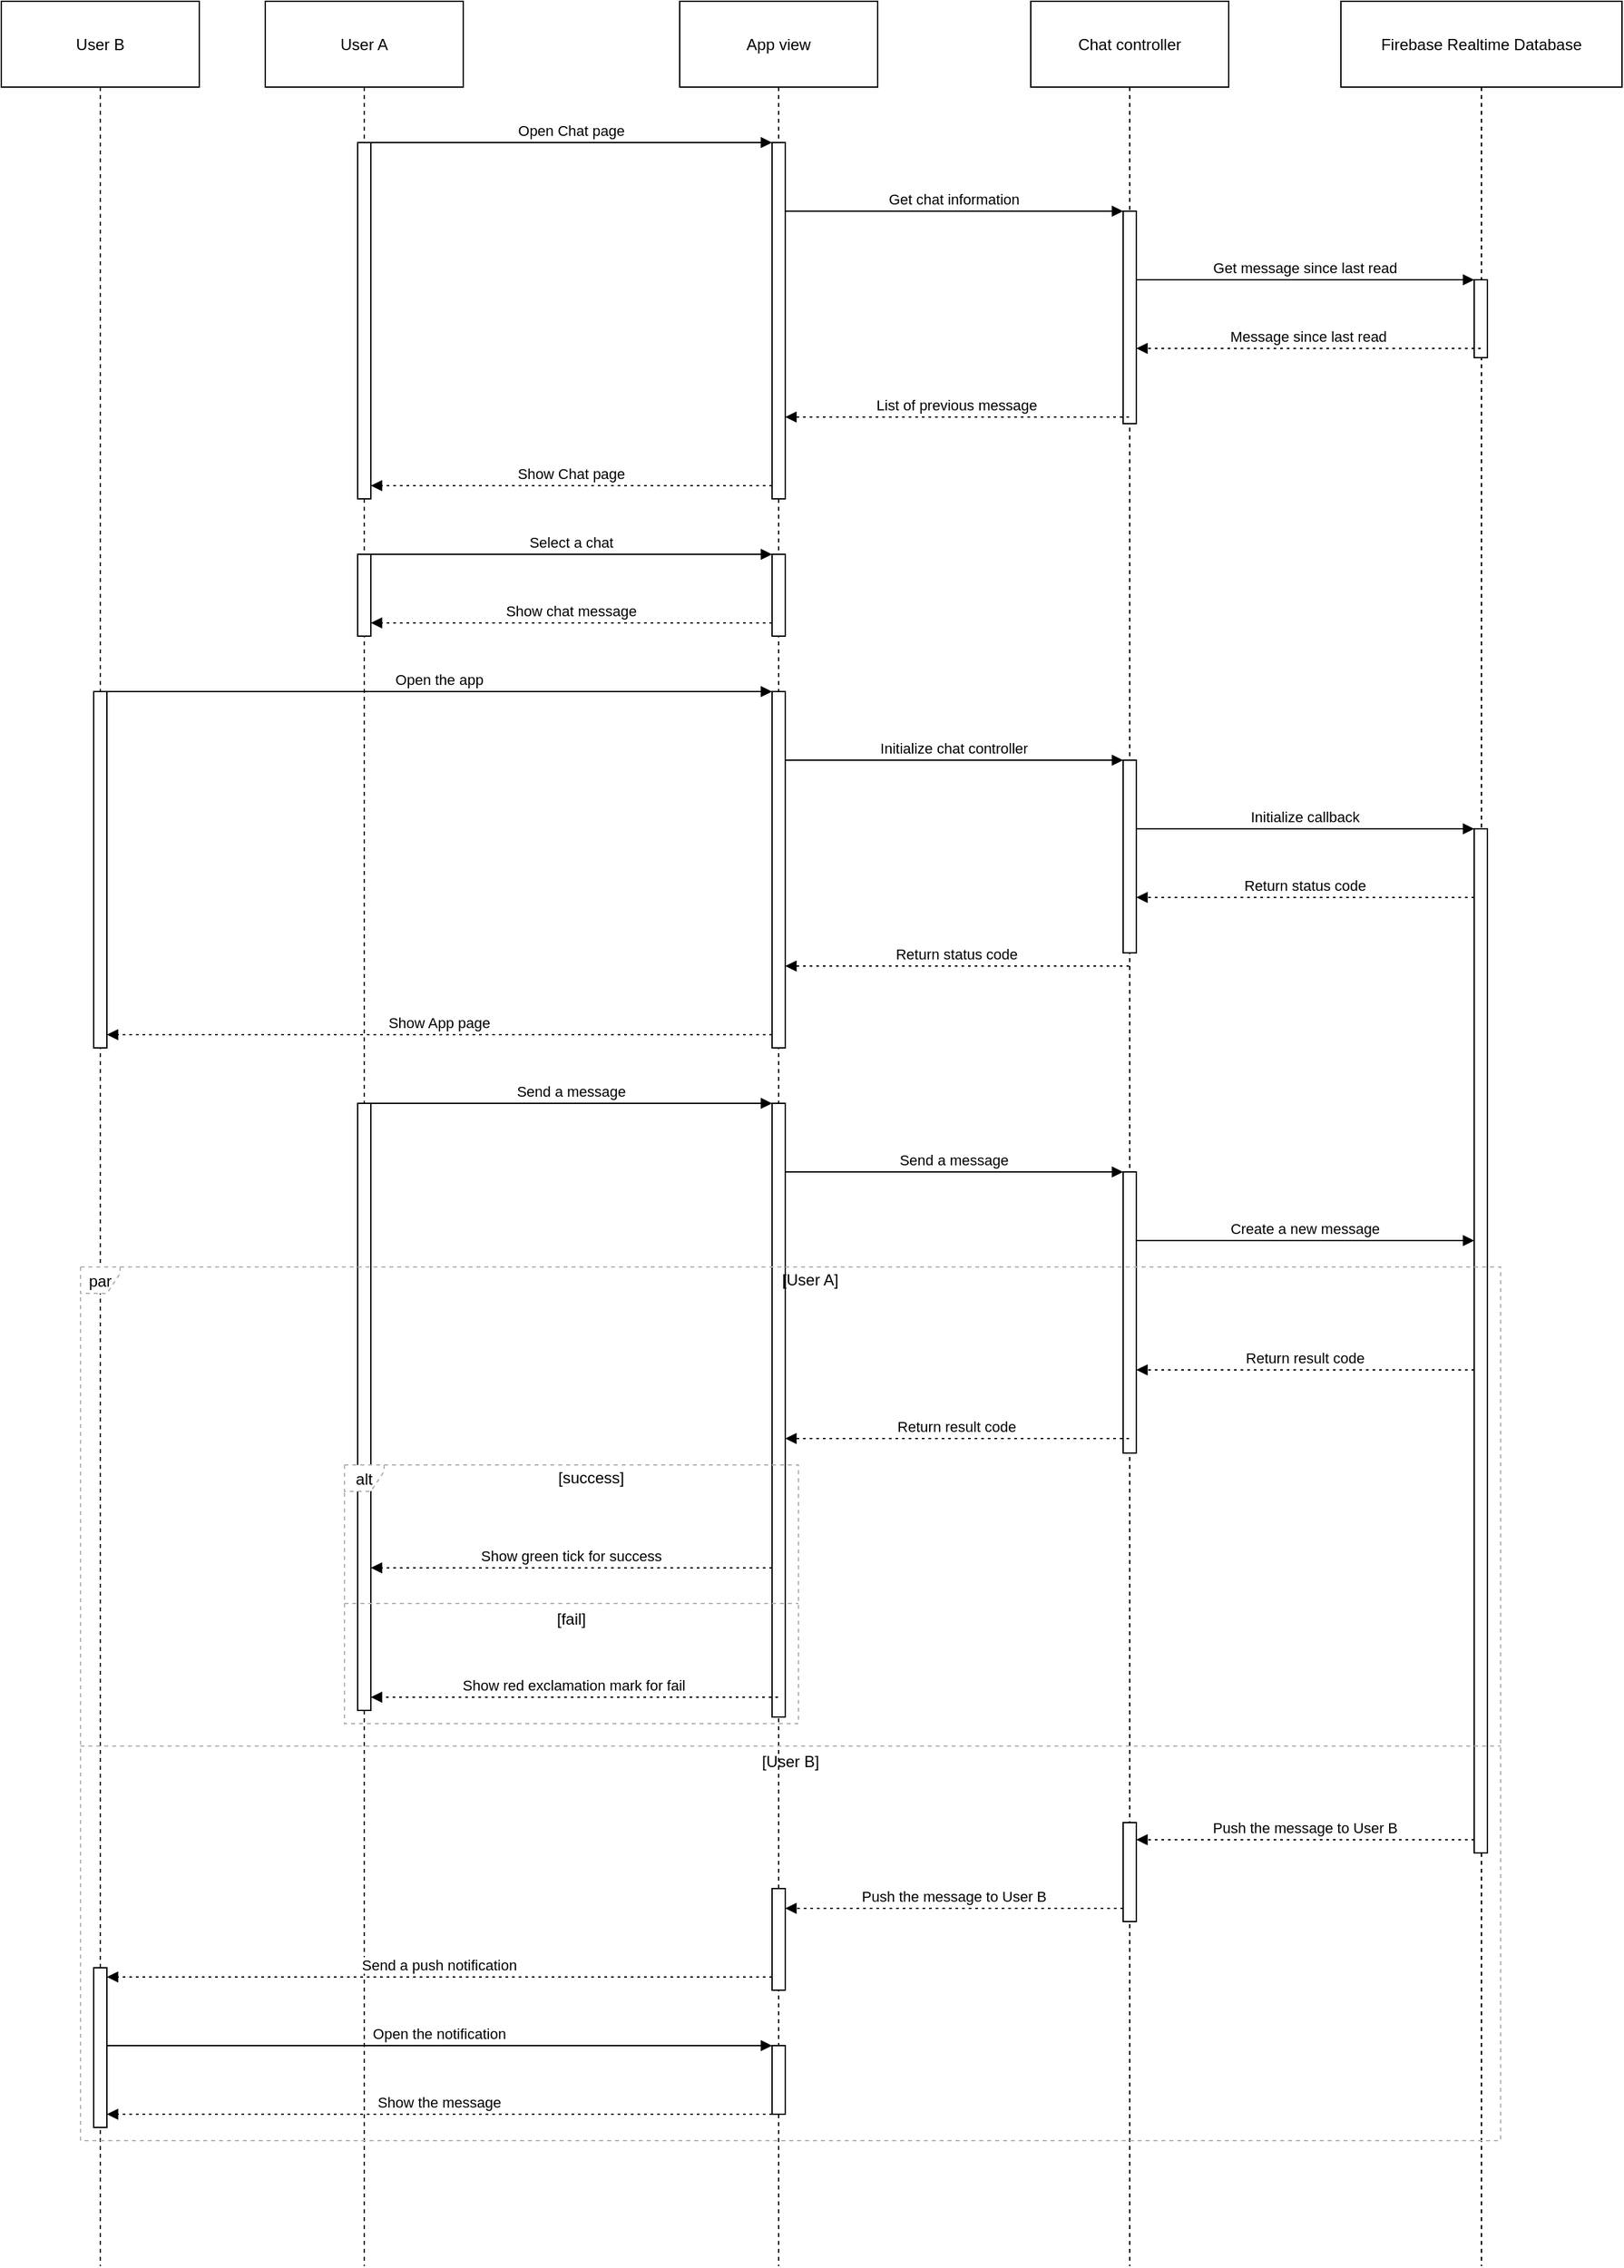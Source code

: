 <mxfile version="28.1.0">
  <diagram name="Page-1" id="2YBvvXClWsGukQMizWep">
    <mxGraphModel dx="2066" dy="1111" grid="1" gridSize="10" guides="1" tooltips="1" connect="1" arrows="1" fold="1" page="1" pageScale="1" pageWidth="1169" pageHeight="1654" math="0" shadow="0">
      <root>
        <mxCell id="0" />
        <mxCell id="1" parent="0" />
        <mxCell id="vmTITbc66Wykd20N-qv6-163" value="User B" style="shape=umlLifeline;perimeter=lifelinePerimeter;whiteSpace=wrap;container=1;dropTarget=0;collapsible=0;recursiveResize=0;outlineConnect=0;portConstraint=eastwest;newEdgeStyle={&quot;edgeStyle&quot;:&quot;elbowEdgeStyle&quot;,&quot;elbow&quot;:&quot;vertical&quot;,&quot;curved&quot;:0,&quot;rounded&quot;:0};size=65;" parent="1" vertex="1">
          <mxGeometry x="20" y="20" width="150" height="1716" as="geometry" />
        </mxCell>
        <mxCell id="vmTITbc66Wykd20N-qv6-164" value="" style="points=[];perimeter=orthogonalPerimeter;outlineConnect=0;targetShapes=umlLifeline;portConstraint=eastwest;newEdgeStyle={&quot;edgeStyle&quot;:&quot;elbowEdgeStyle&quot;,&quot;elbow&quot;:&quot;vertical&quot;,&quot;curved&quot;:0,&quot;rounded&quot;:0}" parent="vmTITbc66Wykd20N-qv6-163" vertex="1">
          <mxGeometry x="70" y="523" width="10" height="270" as="geometry" />
        </mxCell>
        <mxCell id="vmTITbc66Wykd20N-qv6-165" value="" style="points=[];perimeter=orthogonalPerimeter;outlineConnect=0;targetShapes=umlLifeline;portConstraint=eastwest;newEdgeStyle={&quot;edgeStyle&quot;:&quot;elbowEdgeStyle&quot;,&quot;elbow&quot;:&quot;vertical&quot;,&quot;curved&quot;:0,&quot;rounded&quot;:0}" parent="vmTITbc66Wykd20N-qv6-163" vertex="1">
          <mxGeometry x="70" y="1490" width="10" height="121" as="geometry" />
        </mxCell>
        <mxCell id="vmTITbc66Wykd20N-qv6-166" value="User A" style="shape=umlLifeline;perimeter=lifelinePerimeter;whiteSpace=wrap;container=1;dropTarget=0;collapsible=0;recursiveResize=0;outlineConnect=0;portConstraint=eastwest;newEdgeStyle={&quot;edgeStyle&quot;:&quot;elbowEdgeStyle&quot;,&quot;elbow&quot;:&quot;vertical&quot;,&quot;curved&quot;:0,&quot;rounded&quot;:0};size=65;" parent="1" vertex="1">
          <mxGeometry x="220" y="20" width="150" height="1716" as="geometry" />
        </mxCell>
        <mxCell id="vmTITbc66Wykd20N-qv6-167" value="" style="points=[];perimeter=orthogonalPerimeter;outlineConnect=0;targetShapes=umlLifeline;portConstraint=eastwest;newEdgeStyle={&quot;edgeStyle&quot;:&quot;elbowEdgeStyle&quot;,&quot;elbow&quot;:&quot;vertical&quot;,&quot;curved&quot;:0,&quot;rounded&quot;:0}" parent="vmTITbc66Wykd20N-qv6-166" vertex="1">
          <mxGeometry x="70" y="107" width="10" height="270" as="geometry" />
        </mxCell>
        <mxCell id="vmTITbc66Wykd20N-qv6-168" value="" style="points=[];perimeter=orthogonalPerimeter;outlineConnect=0;targetShapes=umlLifeline;portConstraint=eastwest;newEdgeStyle={&quot;edgeStyle&quot;:&quot;elbowEdgeStyle&quot;,&quot;elbow&quot;:&quot;vertical&quot;,&quot;curved&quot;:0,&quot;rounded&quot;:0}" parent="vmTITbc66Wykd20N-qv6-166" vertex="1">
          <mxGeometry x="70" y="419" width="10" height="62" as="geometry" />
        </mxCell>
        <mxCell id="vmTITbc66Wykd20N-qv6-169" value="" style="points=[];perimeter=orthogonalPerimeter;outlineConnect=0;targetShapes=umlLifeline;portConstraint=eastwest;newEdgeStyle={&quot;edgeStyle&quot;:&quot;elbowEdgeStyle&quot;,&quot;elbow&quot;:&quot;vertical&quot;,&quot;curved&quot;:0,&quot;rounded&quot;:0}" parent="vmTITbc66Wykd20N-qv6-166" vertex="1">
          <mxGeometry x="70" y="835" width="10" height="460" as="geometry" />
        </mxCell>
        <mxCell id="vmTITbc66Wykd20N-qv6-170" value="App view" style="shape=umlLifeline;perimeter=lifelinePerimeter;whiteSpace=wrap;container=1;dropTarget=0;collapsible=0;recursiveResize=0;outlineConnect=0;portConstraint=eastwest;newEdgeStyle={&quot;edgeStyle&quot;:&quot;elbowEdgeStyle&quot;,&quot;elbow&quot;:&quot;vertical&quot;,&quot;curved&quot;:0,&quot;rounded&quot;:0};size=65;" parent="1" vertex="1">
          <mxGeometry x="534" y="20" width="150" height="1716" as="geometry" />
        </mxCell>
        <mxCell id="vmTITbc66Wykd20N-qv6-171" value="" style="points=[];perimeter=orthogonalPerimeter;outlineConnect=0;targetShapes=umlLifeline;portConstraint=eastwest;newEdgeStyle={&quot;edgeStyle&quot;:&quot;elbowEdgeStyle&quot;,&quot;elbow&quot;:&quot;vertical&quot;,&quot;curved&quot;:0,&quot;rounded&quot;:0}" parent="vmTITbc66Wykd20N-qv6-170" vertex="1">
          <mxGeometry x="70" y="107" width="10" height="270" as="geometry" />
        </mxCell>
        <mxCell id="vmTITbc66Wykd20N-qv6-172" value="" style="points=[];perimeter=orthogonalPerimeter;outlineConnect=0;targetShapes=umlLifeline;portConstraint=eastwest;newEdgeStyle={&quot;edgeStyle&quot;:&quot;elbowEdgeStyle&quot;,&quot;elbow&quot;:&quot;vertical&quot;,&quot;curved&quot;:0,&quot;rounded&quot;:0}" parent="vmTITbc66Wykd20N-qv6-170" vertex="1">
          <mxGeometry x="70" y="419" width="10" height="62" as="geometry" />
        </mxCell>
        <mxCell id="vmTITbc66Wykd20N-qv6-173" value="" style="points=[];perimeter=orthogonalPerimeter;outlineConnect=0;targetShapes=umlLifeline;portConstraint=eastwest;newEdgeStyle={&quot;edgeStyle&quot;:&quot;elbowEdgeStyle&quot;,&quot;elbow&quot;:&quot;vertical&quot;,&quot;curved&quot;:0,&quot;rounded&quot;:0}" parent="vmTITbc66Wykd20N-qv6-170" vertex="1">
          <mxGeometry x="70" y="523" width="10" height="270" as="geometry" />
        </mxCell>
        <mxCell id="vmTITbc66Wykd20N-qv6-174" value="" style="points=[];perimeter=orthogonalPerimeter;outlineConnect=0;targetShapes=umlLifeline;portConstraint=eastwest;newEdgeStyle={&quot;edgeStyle&quot;:&quot;elbowEdgeStyle&quot;,&quot;elbow&quot;:&quot;vertical&quot;,&quot;curved&quot;:0,&quot;rounded&quot;:0}" parent="vmTITbc66Wykd20N-qv6-170" vertex="1">
          <mxGeometry x="70" y="835" width="10" height="465" as="geometry" />
        </mxCell>
        <mxCell id="vmTITbc66Wykd20N-qv6-175" value="" style="points=[];perimeter=orthogonalPerimeter;outlineConnect=0;targetShapes=umlLifeline;portConstraint=eastwest;newEdgeStyle={&quot;edgeStyle&quot;:&quot;elbowEdgeStyle&quot;,&quot;elbow&quot;:&quot;vertical&quot;,&quot;curved&quot;:0,&quot;rounded&quot;:0}" parent="vmTITbc66Wykd20N-qv6-170" vertex="1">
          <mxGeometry x="70" y="1430" width="10" height="77" as="geometry" />
        </mxCell>
        <mxCell id="vmTITbc66Wykd20N-qv6-176" value="" style="points=[];perimeter=orthogonalPerimeter;outlineConnect=0;targetShapes=umlLifeline;portConstraint=eastwest;newEdgeStyle={&quot;edgeStyle&quot;:&quot;elbowEdgeStyle&quot;,&quot;elbow&quot;:&quot;vertical&quot;,&quot;curved&quot;:0,&quot;rounded&quot;:0}" parent="vmTITbc66Wykd20N-qv6-170" vertex="1">
          <mxGeometry x="70" y="1549" width="10" height="52" as="geometry" />
        </mxCell>
        <mxCell id="vmTITbc66Wykd20N-qv6-177" value="Chat controller" style="shape=umlLifeline;perimeter=lifelinePerimeter;whiteSpace=wrap;container=1;dropTarget=0;collapsible=0;recursiveResize=0;outlineConnect=0;portConstraint=eastwest;newEdgeStyle={&quot;edgeStyle&quot;:&quot;elbowEdgeStyle&quot;,&quot;elbow&quot;:&quot;vertical&quot;,&quot;curved&quot;:0,&quot;rounded&quot;:0};size=65;" parent="1" vertex="1">
          <mxGeometry x="800" y="20" width="150" height="1716" as="geometry" />
        </mxCell>
        <mxCell id="vmTITbc66Wykd20N-qv6-178" value="" style="points=[];perimeter=orthogonalPerimeter;outlineConnect=0;targetShapes=umlLifeline;portConstraint=eastwest;newEdgeStyle={&quot;edgeStyle&quot;:&quot;elbowEdgeStyle&quot;,&quot;elbow&quot;:&quot;vertical&quot;,&quot;curved&quot;:0,&quot;rounded&quot;:0}" parent="vmTITbc66Wykd20N-qv6-177" vertex="1">
          <mxGeometry x="70" y="159" width="10" height="161" as="geometry" />
        </mxCell>
        <mxCell id="vmTITbc66Wykd20N-qv6-179" value="" style="points=[];perimeter=orthogonalPerimeter;outlineConnect=0;targetShapes=umlLifeline;portConstraint=eastwest;newEdgeStyle={&quot;edgeStyle&quot;:&quot;elbowEdgeStyle&quot;,&quot;elbow&quot;:&quot;vertical&quot;,&quot;curved&quot;:0,&quot;rounded&quot;:0}" parent="vmTITbc66Wykd20N-qv6-177" vertex="1">
          <mxGeometry x="70" y="575" width="10" height="146" as="geometry" />
        </mxCell>
        <mxCell id="vmTITbc66Wykd20N-qv6-180" value="" style="points=[];perimeter=orthogonalPerimeter;outlineConnect=0;targetShapes=umlLifeline;portConstraint=eastwest;newEdgeStyle={&quot;edgeStyle&quot;:&quot;elbowEdgeStyle&quot;,&quot;elbow&quot;:&quot;vertical&quot;,&quot;curved&quot;:0,&quot;rounded&quot;:0}" parent="vmTITbc66Wykd20N-qv6-177" vertex="1">
          <mxGeometry x="70" y="887" width="10" height="213" as="geometry" />
        </mxCell>
        <mxCell id="vmTITbc66Wykd20N-qv6-181" value="" style="points=[];perimeter=orthogonalPerimeter;outlineConnect=0;targetShapes=umlLifeline;portConstraint=eastwest;newEdgeStyle={&quot;edgeStyle&quot;:&quot;elbowEdgeStyle&quot;,&quot;elbow&quot;:&quot;vertical&quot;,&quot;curved&quot;:0,&quot;rounded&quot;:0}" parent="vmTITbc66Wykd20N-qv6-177" vertex="1">
          <mxGeometry x="70" y="1380" width="10" height="75" as="geometry" />
        </mxCell>
        <mxCell id="vmTITbc66Wykd20N-qv6-182" value="Firebase Realtime Database" style="shape=umlLifeline;perimeter=lifelinePerimeter;whiteSpace=wrap;container=1;dropTarget=0;collapsible=0;recursiveResize=0;outlineConnect=0;portConstraint=eastwest;newEdgeStyle={&quot;edgeStyle&quot;:&quot;elbowEdgeStyle&quot;,&quot;elbow&quot;:&quot;vertical&quot;,&quot;curved&quot;:0,&quot;rounded&quot;:0};size=65;" parent="1" vertex="1">
          <mxGeometry x="1035" y="20" width="213" height="1716" as="geometry" />
        </mxCell>
        <mxCell id="vmTITbc66Wykd20N-qv6-183" value="" style="points=[];perimeter=orthogonalPerimeter;outlineConnect=0;targetShapes=umlLifeline;portConstraint=eastwest;newEdgeStyle={&quot;edgeStyle&quot;:&quot;elbowEdgeStyle&quot;,&quot;elbow&quot;:&quot;vertical&quot;,&quot;curved&quot;:0,&quot;rounded&quot;:0}" parent="vmTITbc66Wykd20N-qv6-182" vertex="1">
          <mxGeometry x="101" y="211" width="10" height="59" as="geometry" />
        </mxCell>
        <mxCell id="vmTITbc66Wykd20N-qv6-184" value="" style="points=[];perimeter=orthogonalPerimeter;outlineConnect=0;targetShapes=umlLifeline;portConstraint=eastwest;newEdgeStyle={&quot;edgeStyle&quot;:&quot;elbowEdgeStyle&quot;,&quot;elbow&quot;:&quot;vertical&quot;,&quot;curved&quot;:0,&quot;rounded&quot;:0}" parent="vmTITbc66Wykd20N-qv6-182" vertex="1">
          <mxGeometry x="101" y="627" width="10" height="776" as="geometry" />
        </mxCell>
        <mxCell id="vmTITbc66Wykd20N-qv6-185" value="alt" style="shape=umlFrame;dashed=1;pointerEvents=0;dropTarget=0;strokeColor=#B3B3B3;height=20;width=30" parent="1" vertex="1">
          <mxGeometry x="280" y="1129" width="344" height="196" as="geometry" />
        </mxCell>
        <mxCell id="vmTITbc66Wykd20N-qv6-186" value="[success]" style="text;strokeColor=none;fillColor=none;align=center;verticalAlign=middle;whiteSpace=wrap;" parent="vmTITbc66Wykd20N-qv6-185" vertex="1">
          <mxGeometry x="30" width="314" height="20" as="geometry" />
        </mxCell>
        <mxCell id="vmTITbc66Wykd20N-qv6-187" value="[fail]" style="shape=line;dashed=1;whiteSpace=wrap;verticalAlign=top;labelPosition=center;verticalLabelPosition=middle;align=center;strokeColor=#B3B3B3;" parent="vmTITbc66Wykd20N-qv6-185" vertex="1">
          <mxGeometry y="103" width="344" height="4" as="geometry" />
        </mxCell>
        <mxCell id="vmTITbc66Wykd20N-qv6-188" value="par" style="shape=umlFrame;dashed=1;pointerEvents=0;dropTarget=0;strokeColor=#B3B3B3;height=20;width=30" parent="1" vertex="1">
          <mxGeometry x="80" y="979" width="1076" height="662" as="geometry" />
        </mxCell>
        <mxCell id="vmTITbc66Wykd20N-qv6-189" value="[User A]" style="text;strokeColor=none;fillColor=none;align=center;verticalAlign=middle;whiteSpace=wrap;" parent="vmTITbc66Wykd20N-qv6-188" vertex="1">
          <mxGeometry x="30" width="1046" height="20" as="geometry" />
        </mxCell>
        <mxCell id="vmTITbc66Wykd20N-qv6-190" value="[User B]" style="shape=line;dashed=1;whiteSpace=wrap;verticalAlign=top;labelPosition=center;verticalLabelPosition=middle;align=center;strokeColor=#B3B3B3;" parent="vmTITbc66Wykd20N-qv6-188" vertex="1">
          <mxGeometry y="361" width="1076" height="4" as="geometry" />
        </mxCell>
        <mxCell id="vmTITbc66Wykd20N-qv6-191" value="Open Chat page" style="verticalAlign=bottom;edgeStyle=elbowEdgeStyle;elbow=vertical;curved=0;rounded=0;endArrow=block;" parent="1" source="vmTITbc66Wykd20N-qv6-167" target="vmTITbc66Wykd20N-qv6-171" edge="1">
          <mxGeometry relative="1" as="geometry">
            <Array as="points">
              <mxPoint x="459" y="127" />
            </Array>
          </mxGeometry>
        </mxCell>
        <mxCell id="vmTITbc66Wykd20N-qv6-192" value="Get chat information" style="verticalAlign=bottom;edgeStyle=elbowEdgeStyle;elbow=vertical;curved=0;rounded=0;endArrow=block;" parent="1" source="vmTITbc66Wykd20N-qv6-171" target="vmTITbc66Wykd20N-qv6-178" edge="1">
          <mxGeometry relative="1" as="geometry">
            <Array as="points">
              <mxPoint x="751" y="179" />
            </Array>
          </mxGeometry>
        </mxCell>
        <mxCell id="vmTITbc66Wykd20N-qv6-193" value="Get message since last read" style="verticalAlign=bottom;edgeStyle=elbowEdgeStyle;elbow=vertical;curved=0;rounded=0;endArrow=block;" parent="1" source="vmTITbc66Wykd20N-qv6-178" target="vmTITbc66Wykd20N-qv6-183" edge="1">
          <mxGeometry relative="1" as="geometry">
            <Array as="points">
              <mxPoint x="1017" y="231" />
            </Array>
          </mxGeometry>
        </mxCell>
        <mxCell id="vmTITbc66Wykd20N-qv6-194" value="Message since last read" style="verticalAlign=bottom;edgeStyle=elbowEdgeStyle;elbow=vertical;curved=0;rounded=0;dashed=1;dashPattern=2 3;endArrow=block;" parent="1" source="vmTITbc66Wykd20N-qv6-182" target="vmTITbc66Wykd20N-qv6-178" edge="1">
          <mxGeometry relative="1" as="geometry">
            <Array as="points">
              <mxPoint x="1020" y="283" />
            </Array>
          </mxGeometry>
        </mxCell>
        <mxCell id="vmTITbc66Wykd20N-qv6-195" value="List of previous message" style="verticalAlign=bottom;edgeStyle=elbowEdgeStyle;elbow=vertical;curved=0;rounded=0;dashed=1;dashPattern=2 3;endArrow=block;" parent="1" source="vmTITbc66Wykd20N-qv6-177" target="vmTITbc66Wykd20N-qv6-171" edge="1">
          <mxGeometry relative="1" as="geometry">
            <Array as="points">
              <mxPoint x="754" y="335" />
            </Array>
          </mxGeometry>
        </mxCell>
        <mxCell id="vmTITbc66Wykd20N-qv6-196" value="Show Chat page" style="verticalAlign=bottom;edgeStyle=elbowEdgeStyle;elbow=vertical;curved=0;rounded=0;dashed=1;dashPattern=2 3;endArrow=block;" parent="1" source="vmTITbc66Wykd20N-qv6-171" target="vmTITbc66Wykd20N-qv6-167" edge="1">
          <mxGeometry relative="1" as="geometry">
            <Array as="points">
              <mxPoint x="464" y="387" />
            </Array>
          </mxGeometry>
        </mxCell>
        <mxCell id="vmTITbc66Wykd20N-qv6-197" value="Select a chat" style="verticalAlign=bottom;edgeStyle=elbowEdgeStyle;elbow=vertical;curved=0;rounded=0;endArrow=block;" parent="1" source="vmTITbc66Wykd20N-qv6-168" target="vmTITbc66Wykd20N-qv6-172" edge="1">
          <mxGeometry relative="1" as="geometry">
            <Array as="points">
              <mxPoint x="459" y="439" />
            </Array>
          </mxGeometry>
        </mxCell>
        <mxCell id="vmTITbc66Wykd20N-qv6-198" value="Show chat message" style="verticalAlign=bottom;edgeStyle=elbowEdgeStyle;elbow=vertical;curved=0;rounded=0;dashed=1;dashPattern=2 3;endArrow=block;" parent="1" source="vmTITbc66Wykd20N-qv6-172" target="vmTITbc66Wykd20N-qv6-168" edge="1">
          <mxGeometry relative="1" as="geometry">
            <Array as="points">
              <mxPoint x="464" y="491" />
            </Array>
          </mxGeometry>
        </mxCell>
        <mxCell id="vmTITbc66Wykd20N-qv6-199" value="Open the app" style="verticalAlign=bottom;edgeStyle=elbowEdgeStyle;elbow=vertical;curved=0;rounded=0;endArrow=block;" parent="1" source="vmTITbc66Wykd20N-qv6-164" target="vmTITbc66Wykd20N-qv6-173" edge="1">
          <mxGeometry relative="1" as="geometry">
            <Array as="points">
              <mxPoint x="359" y="543" />
            </Array>
          </mxGeometry>
        </mxCell>
        <mxCell id="vmTITbc66Wykd20N-qv6-200" value="Initialize chat controller" style="verticalAlign=bottom;edgeStyle=elbowEdgeStyle;elbow=vertical;curved=0;rounded=0;endArrow=block;" parent="1" source="vmTITbc66Wykd20N-qv6-173" target="vmTITbc66Wykd20N-qv6-179" edge="1">
          <mxGeometry relative="1" as="geometry">
            <Array as="points">
              <mxPoint x="751" y="595" />
            </Array>
          </mxGeometry>
        </mxCell>
        <mxCell id="vmTITbc66Wykd20N-qv6-201" value="Initialize callback" style="verticalAlign=bottom;edgeStyle=elbowEdgeStyle;elbow=vertical;curved=0;rounded=0;endArrow=block;" parent="1" source="vmTITbc66Wykd20N-qv6-179" target="vmTITbc66Wykd20N-qv6-184" edge="1">
          <mxGeometry relative="1" as="geometry">
            <Array as="points">
              <mxPoint x="1017" y="647" />
            </Array>
          </mxGeometry>
        </mxCell>
        <mxCell id="vmTITbc66Wykd20N-qv6-202" value="Return status code" style="verticalAlign=bottom;edgeStyle=elbowEdgeStyle;elbow=vertical;curved=0;rounded=0;dashed=1;dashPattern=2 3;endArrow=block;" parent="1" source="vmTITbc66Wykd20N-qv6-184" target="vmTITbc66Wykd20N-qv6-179" edge="1">
          <mxGeometry relative="1" as="geometry">
            <Array as="points">
              <mxPoint x="1020" y="699" />
            </Array>
          </mxGeometry>
        </mxCell>
        <mxCell id="vmTITbc66Wykd20N-qv6-203" value="Return status code" style="verticalAlign=bottom;edgeStyle=elbowEdgeStyle;elbow=vertical;curved=0;rounded=0;dashed=1;dashPattern=2 3;endArrow=block;" parent="1" source="vmTITbc66Wykd20N-qv6-177" target="vmTITbc66Wykd20N-qv6-173" edge="1">
          <mxGeometry relative="1" as="geometry">
            <Array as="points">
              <mxPoint x="754" y="751" />
            </Array>
          </mxGeometry>
        </mxCell>
        <mxCell id="vmTITbc66Wykd20N-qv6-204" value="Show App page" style="verticalAlign=bottom;edgeStyle=elbowEdgeStyle;elbow=vertical;curved=0;rounded=0;dashed=1;dashPattern=2 3;endArrow=block;" parent="1" source="vmTITbc66Wykd20N-qv6-173" target="vmTITbc66Wykd20N-qv6-164" edge="1">
          <mxGeometry relative="1" as="geometry">
            <Array as="points">
              <mxPoint x="364" y="803" />
            </Array>
          </mxGeometry>
        </mxCell>
        <mxCell id="vmTITbc66Wykd20N-qv6-205" value="Send a message" style="verticalAlign=bottom;edgeStyle=elbowEdgeStyle;elbow=vertical;curved=0;rounded=0;endArrow=block;" parent="1" source="vmTITbc66Wykd20N-qv6-169" target="vmTITbc66Wykd20N-qv6-174" edge="1">
          <mxGeometry relative="1" as="geometry">
            <Array as="points">
              <mxPoint x="461" y="855" />
            </Array>
          </mxGeometry>
        </mxCell>
        <mxCell id="vmTITbc66Wykd20N-qv6-206" value="Send a message" style="verticalAlign=bottom;edgeStyle=elbowEdgeStyle;elbow=vertical;curved=0;rounded=0;endArrow=block;" parent="1" source="vmTITbc66Wykd20N-qv6-174" target="vmTITbc66Wykd20N-qv6-180" edge="1">
          <mxGeometry relative="1" as="geometry">
            <Array as="points">
              <mxPoint x="751" y="907" />
            </Array>
          </mxGeometry>
        </mxCell>
        <mxCell id="vmTITbc66Wykd20N-qv6-207" value="Create a new message" style="verticalAlign=bottom;edgeStyle=elbowEdgeStyle;elbow=vertical;curved=0;rounded=0;endArrow=block;" parent="1" source="vmTITbc66Wykd20N-qv6-180" target="vmTITbc66Wykd20N-qv6-184" edge="1">
          <mxGeometry relative="1" as="geometry">
            <Array as="points">
              <mxPoint x="1017" y="959" />
            </Array>
          </mxGeometry>
        </mxCell>
        <mxCell id="vmTITbc66Wykd20N-qv6-208" value="Return result code" style="verticalAlign=bottom;edgeStyle=elbowEdgeStyle;elbow=vertical;curved=0;rounded=0;dashed=1;dashPattern=2 3;endArrow=block;" parent="1" source="vmTITbc66Wykd20N-qv6-184" target="vmTITbc66Wykd20N-qv6-180" edge="1">
          <mxGeometry relative="1" as="geometry">
            <Array as="points">
              <mxPoint x="1020" y="1057" />
            </Array>
          </mxGeometry>
        </mxCell>
        <mxCell id="vmTITbc66Wykd20N-qv6-209" value="Return result code" style="verticalAlign=bottom;edgeStyle=elbowEdgeStyle;elbow=vertical;curved=0;rounded=0;dashed=1;dashPattern=2 3;endArrow=block;" parent="1" source="vmTITbc66Wykd20N-qv6-177" target="vmTITbc66Wykd20N-qv6-174" edge="1">
          <mxGeometry relative="1" as="geometry">
            <Array as="points">
              <mxPoint x="754" y="1109" />
            </Array>
          </mxGeometry>
        </mxCell>
        <mxCell id="vmTITbc66Wykd20N-qv6-210" value="Show green tick for success" style="verticalAlign=bottom;edgeStyle=elbowEdgeStyle;elbow=vertical;curved=0;rounded=0;dashed=1;dashPattern=2 3;endArrow=block;" parent="1" source="vmTITbc66Wykd20N-qv6-174" target="vmTITbc66Wykd20N-qv6-169" edge="1">
          <mxGeometry relative="1" as="geometry">
            <Array as="points">
              <mxPoint x="464" y="1207" />
            </Array>
          </mxGeometry>
        </mxCell>
        <mxCell id="vmTITbc66Wykd20N-qv6-211" value="Show red exclamation mark for fail" style="verticalAlign=bottom;edgeStyle=elbowEdgeStyle;elbow=vertical;curved=0;rounded=0;dashed=1;dashPattern=2 3;endArrow=block;" parent="1" source="vmTITbc66Wykd20N-qv6-170" target="vmTITbc66Wykd20N-qv6-169" edge="1">
          <mxGeometry relative="1" as="geometry">
            <Array as="points">
              <mxPoint x="464" y="1305" />
            </Array>
          </mxGeometry>
        </mxCell>
        <mxCell id="vmTITbc66Wykd20N-qv6-212" value="Push the message to User B" style="verticalAlign=bottom;edgeStyle=elbowEdgeStyle;elbow=vertical;curved=0;rounded=0;dashed=1;dashPattern=2 3;endArrow=block;" parent="1" source="vmTITbc66Wykd20N-qv6-184" target="vmTITbc66Wykd20N-qv6-181" edge="1">
          <mxGeometry relative="1" as="geometry">
            <Array as="points">
              <mxPoint x="1020" y="1413" />
            </Array>
          </mxGeometry>
        </mxCell>
        <mxCell id="vmTITbc66Wykd20N-qv6-213" value="Push the message to User B" style="verticalAlign=bottom;edgeStyle=elbowEdgeStyle;elbow=vertical;curved=0;rounded=0;dashed=1;dashPattern=2 3;endArrow=block;" parent="1" source="vmTITbc66Wykd20N-qv6-181" target="vmTITbc66Wykd20N-qv6-175" edge="1">
          <mxGeometry relative="1" as="geometry">
            <Array as="points">
              <mxPoint x="754" y="1465" />
            </Array>
          </mxGeometry>
        </mxCell>
        <mxCell id="vmTITbc66Wykd20N-qv6-214" value="Send a push notification" style="verticalAlign=bottom;edgeStyle=elbowEdgeStyle;elbow=vertical;curved=0;rounded=0;dashed=1;dashPattern=2 3;endArrow=block;" parent="1" source="vmTITbc66Wykd20N-qv6-175" target="vmTITbc66Wykd20N-qv6-165" edge="1">
          <mxGeometry relative="1" as="geometry">
            <Array as="points">
              <mxPoint x="364" y="1517" />
            </Array>
          </mxGeometry>
        </mxCell>
        <mxCell id="vmTITbc66Wykd20N-qv6-215" value="Open the notification" style="verticalAlign=bottom;edgeStyle=elbowEdgeStyle;elbow=vertical;curved=0;rounded=0;endArrow=block;" parent="1" source="vmTITbc66Wykd20N-qv6-165" target="vmTITbc66Wykd20N-qv6-176" edge="1">
          <mxGeometry relative="1" as="geometry">
            <Array as="points">
              <mxPoint x="361" y="1569" />
            </Array>
          </mxGeometry>
        </mxCell>
        <mxCell id="vmTITbc66Wykd20N-qv6-216" value="Show the message" style="verticalAlign=bottom;edgeStyle=elbowEdgeStyle;elbow=vertical;curved=0;rounded=0;dashed=1;dashPattern=2 3;endArrow=block;" parent="1" source="vmTITbc66Wykd20N-qv6-176" target="vmTITbc66Wykd20N-qv6-165" edge="1">
          <mxGeometry relative="1" as="geometry">
            <Array as="points">
              <mxPoint x="364" y="1621" />
            </Array>
          </mxGeometry>
        </mxCell>
      </root>
    </mxGraphModel>
  </diagram>
</mxfile>
